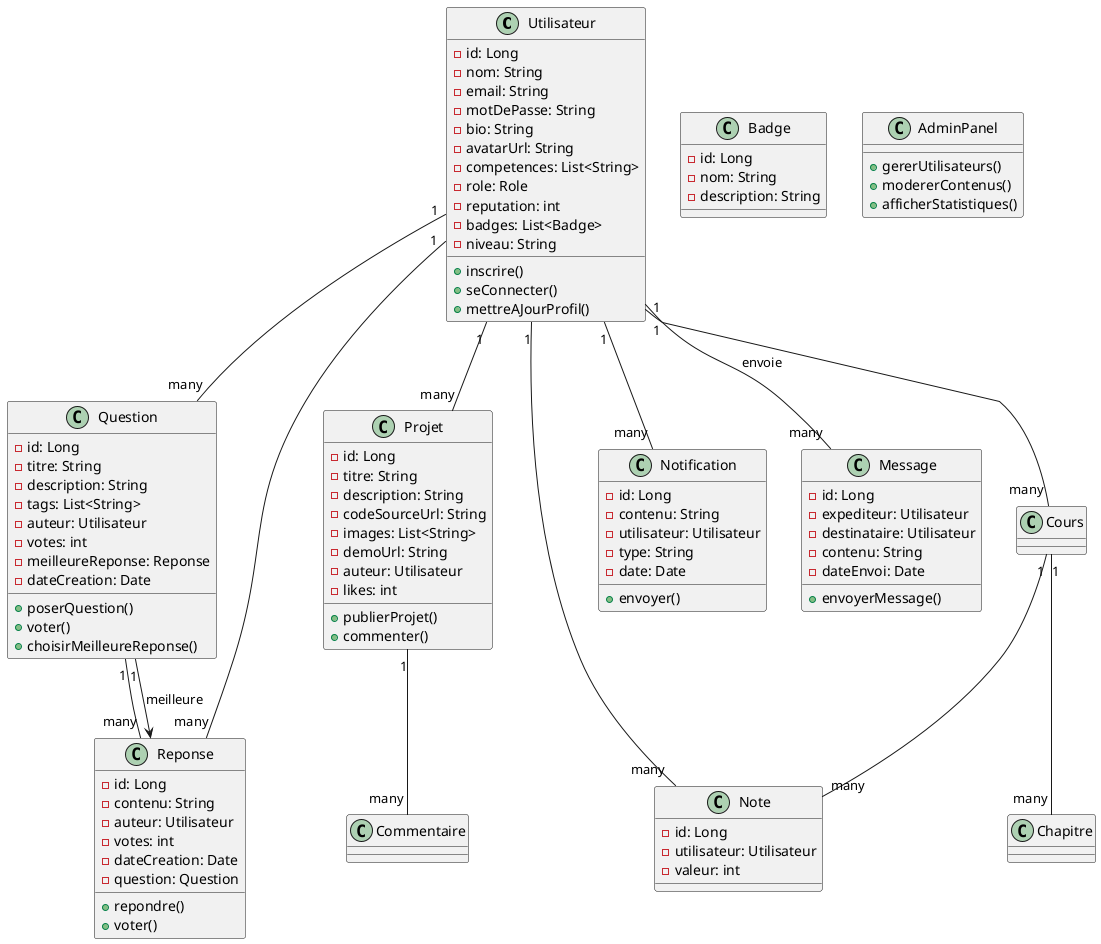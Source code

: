 @startuml

class Utilisateur {
  - id: Long
  - nom: String
  - email: String
  - motDePasse: String
  - bio: String
  - avatarUrl: String
  - competences: List<String>
  - role: Role
  - reputation: int
  - badges: List<Badge>
  - niveau: String
  + inscrire()
  + seConnecter()
  + mettreAJourProfil()
}

class Question {
  - id: Long
  - titre: String
  - description: String
  - tags: List<String>
  - auteur: Utilisateur
  - votes: int
  - meilleureReponse: Reponse
  - dateCreation: Date
  + poserQuestion()
  + voter()
  + choisirMeilleureReponse()
}

class Reponse {
  - id: Long
  - contenu: String
  - auteur: Utilisateur
  - votes: int
  - dateCreation: Date
  - question: Question
  + repondre()
  + voter()
}




class Projet {
  - id: Long
  - titre: String
  - description: String
  - codeSourceUrl: String
  - images: List<String>
  - demoUrl: String
  - auteur: Utilisateur
  - likes: int
  + publierProjet()
  + commenter()
}

class Badge {
  - id: Long
  - nom: String
  - description: String
}

class Note {
  - id: Long
  - utilisateur: Utilisateur
  - valeur: int
}

class Notification {
  - id: Long
  - contenu: String
  - utilisateur: Utilisateur
  - type: String
  - date: Date
  + envoyer()
}

class Message {
  - id: Long
  - expediteur: Utilisateur
  - destinataire: Utilisateur
  - contenu: String
  - dateEnvoi: Date
  + envoyerMessage()
}

class AdminPanel {
  + gererUtilisateurs()
  + modererContenus()
  + afficherStatistiques()
}

Utilisateur "1" -- "many" Question
Utilisateur "1" -- "many" Reponse
Utilisateur "1" -- "many" Cours
Utilisateur "1" -- "many" Projet
Utilisateur "1" -- "many" Notification
Utilisateur "1" -- "many" Message : envoie
Utilisateur "1" -- "many" Note
Cours "1" -- "many" Chapitre
Cours "1" -- "many" Note
Question "1" -- "many" Reponse
Question "1" --> Reponse : meilleure
Projet "1" -- "many" Commentaire

@enduml
